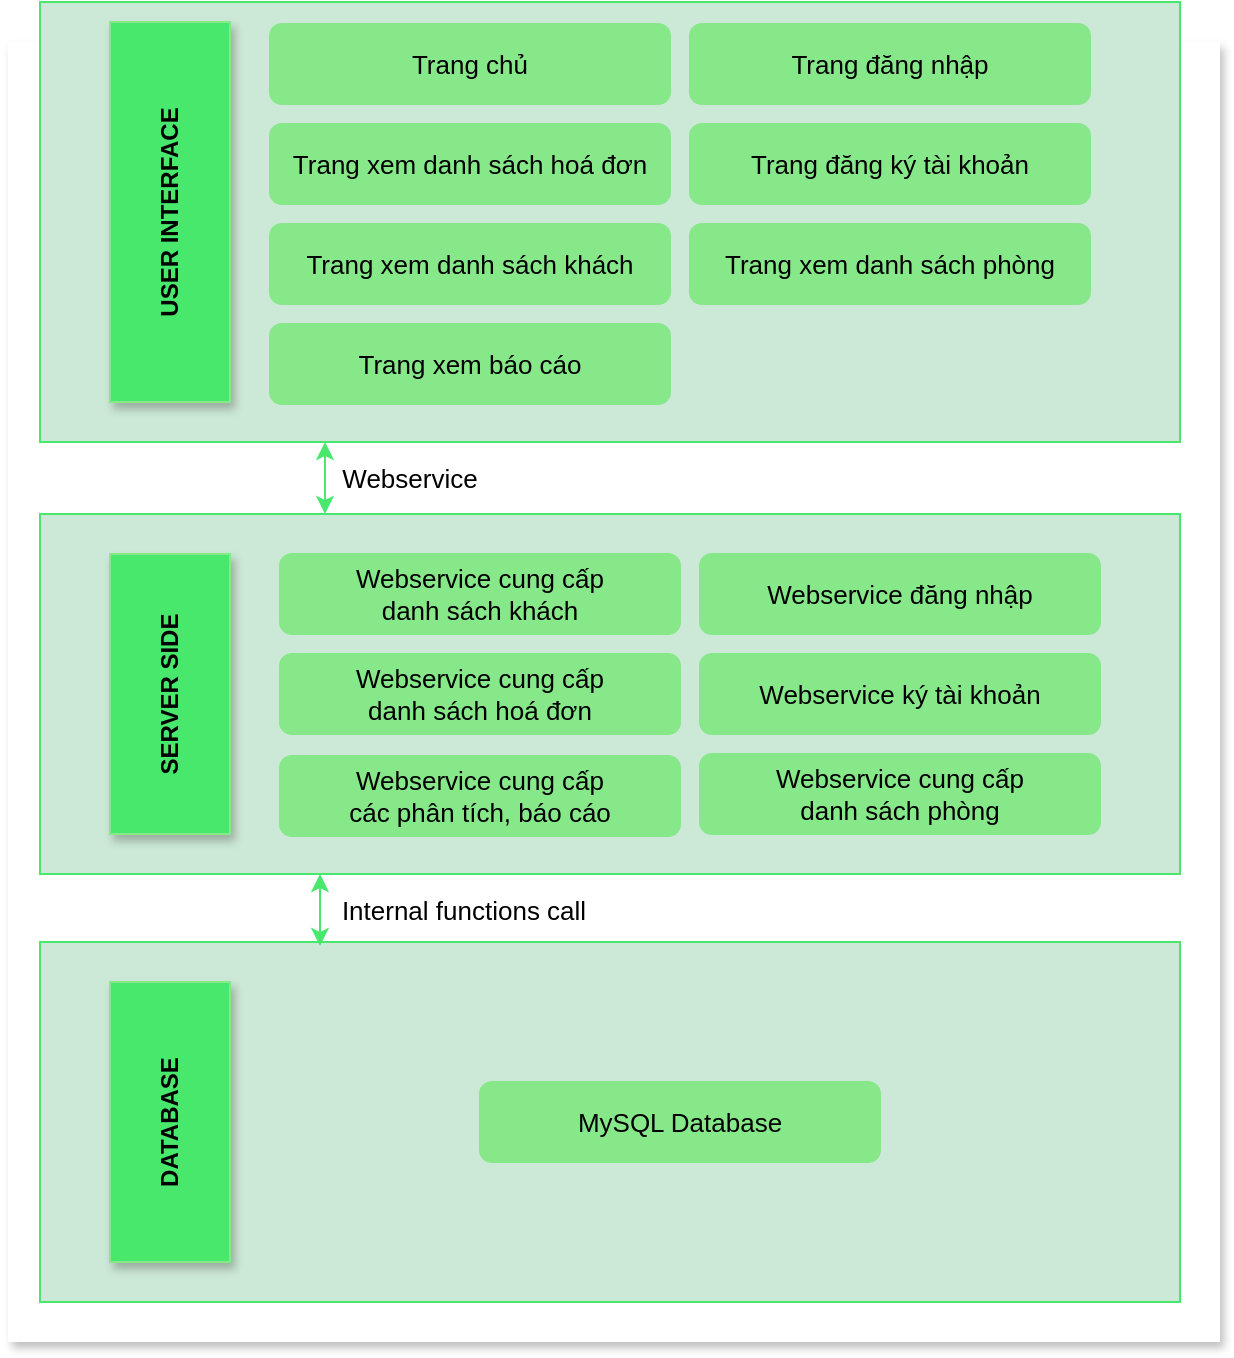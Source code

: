 <mxfile version="20.6.0" type="device"><diagram id="Kzl4vl6l-5x2dkwG4wBp" name="Page-1"><mxGraphModel dx="758" dy="1710" grid="1" gridSize="10" guides="1" tooltips="1" connect="1" arrows="1" fold="1" page="1" pageScale="1" pageWidth="827" pageHeight="1169" math="0" shadow="0"><root><mxCell id="0"/><mxCell id="1" parent="0"/><mxCell id="97GgiNMOUbCL_Ulqe4rl-87" value="" style="rounded=0;whiteSpace=wrap;html=1;shadow=1;glass=0;sketch=0;strokeColor=none;fontSize=13;fontColor=#000000;fillColor=#FFFFFF;" parent="1" vertex="1"><mxGeometry x="414" width="606" height="650" as="geometry"/></mxCell><mxCell id="97GgiNMOUbCL_Ulqe4rl-71" value="" style="rounded=0;whiteSpace=wrap;html=1;shadow=0;glass=0;sketch=0;strokeColor=#48E86D;fontSize=13;fontColor=#000000;fillColor=#CCE8D6;" parent="1" vertex="1"><mxGeometry x="430" y="-20" width="570" height="220" as="geometry"/></mxCell><mxCell id="97GgiNMOUbCL_Ulqe4rl-58" value="&lt;font color=&quot;#000000&quot;&gt;&lt;b&gt;USER INTERFACE&lt;/b&gt;&lt;/font&gt;" style="rounded=0;whiteSpace=wrap;html=1;shadow=1;glass=0;sketch=0;strokeColor=#87E88A;fontColor=#FFFFFF;fillColor=#48E86D;rotation=-90;" parent="1" vertex="1"><mxGeometry x="400" y="55" width="190" height="60" as="geometry"/></mxCell><mxCell id="97GgiNMOUbCL_Ulqe4rl-61" value="Trang xem danh sách phòng" style="rounded=1;whiteSpace=wrap;html=1;shadow=0;glass=0;sketch=0;strokeColor=#87E88A;fontColor=#000000;fillColor=#87E88A;fontStyle=0;fontSize=13;" parent="1" vertex="1"><mxGeometry x="755" y="91" width="200" height="40" as="geometry"/></mxCell><mxCell id="97GgiNMOUbCL_Ulqe4rl-62" value="Trang xem danh sách hoá đơn" style="rounded=1;whiteSpace=wrap;html=1;shadow=0;glass=0;sketch=0;strokeColor=#87E88A;fontColor=#000000;fillColor=#87E88A;fontStyle=0;fontSize=13;" parent="1" vertex="1"><mxGeometry x="545" y="41" width="200" height="40" as="geometry"/></mxCell><mxCell id="97GgiNMOUbCL_Ulqe4rl-63" value="Trang xem danh sách khách" style="rounded=1;whiteSpace=wrap;html=1;shadow=0;glass=0;sketch=0;strokeColor=#87E88A;fontColor=#000000;fillColor=#87E88A;fontStyle=0;fontSize=13;" parent="1" vertex="1"><mxGeometry x="545" y="91" width="200" height="40" as="geometry"/></mxCell><mxCell id="97GgiNMOUbCL_Ulqe4rl-64" value="Trang đăng nhập" style="rounded=1;whiteSpace=wrap;html=1;shadow=0;glass=0;sketch=0;strokeColor=#87E88A;fontColor=#000000;fillColor=#87E88A;fontStyle=0;fontSize=13;" parent="1" vertex="1"><mxGeometry x="755" y="-9" width="200" height="40" as="geometry"/></mxCell><mxCell id="97GgiNMOUbCL_Ulqe4rl-65" value="Trang đăng ký tài khoản" style="rounded=1;whiteSpace=wrap;html=1;shadow=0;glass=0;sketch=0;strokeColor=#87E88A;fontColor=#000000;fillColor=#87E88A;fontStyle=0;fontSize=13;" parent="1" vertex="1"><mxGeometry x="755" y="41" width="200" height="40" as="geometry"/></mxCell><mxCell id="97GgiNMOUbCL_Ulqe4rl-66" value="Trang chủ" style="rounded=1;whiteSpace=wrap;html=1;shadow=0;glass=0;sketch=0;strokeColor=#87E88A;fontColor=#000000;fillColor=#87E88A;fontStyle=0;fontSize=13;" parent="1" vertex="1"><mxGeometry x="545" y="-9" width="200" height="40" as="geometry"/></mxCell><mxCell id="97GgiNMOUbCL_Ulqe4rl-72" value="" style="rounded=0;whiteSpace=wrap;html=1;shadow=0;glass=0;sketch=0;strokeColor=#48E86D;fontSize=13;fontColor=#000000;fillColor=#CCE8D6;" parent="1" vertex="1"><mxGeometry x="430" y="236" width="570" height="180" as="geometry"/></mxCell><mxCell id="97GgiNMOUbCL_Ulqe4rl-73" value="&lt;font color=&quot;#000000&quot;&gt;&lt;b&gt;SERVER SIDE&lt;/b&gt;&lt;/font&gt;" style="rounded=0;whiteSpace=wrap;html=1;shadow=1;glass=0;sketch=0;strokeColor=#87E88A;fontColor=#FFFFFF;fillColor=#48E86D;rotation=-90;" parent="1" vertex="1"><mxGeometry x="425" y="296" width="140" height="60" as="geometry"/></mxCell><mxCell id="97GgiNMOUbCL_Ulqe4rl-74" value="Webservice cung cấp&lt;br&gt;danh sách phòng" style="rounded=1;whiteSpace=wrap;html=1;shadow=0;glass=0;sketch=0;strokeColor=#87E88A;fontColor=#000000;fillColor=#87E88A;fontStyle=0;fontSize=13;" parent="1" vertex="1"><mxGeometry x="760" y="356" width="200" height="40" as="geometry"/></mxCell><mxCell id="97GgiNMOUbCL_Ulqe4rl-75" value="Webservice cung cấp&lt;br&gt;danh sách hoá đơn" style="rounded=1;whiteSpace=wrap;html=1;shadow=0;glass=0;sketch=0;strokeColor=#87E88A;fontColor=#000000;fillColor=#87E88A;fontStyle=0;fontSize=13;" parent="1" vertex="1"><mxGeometry x="550" y="306" width="200" height="40" as="geometry"/></mxCell><mxCell id="97GgiNMOUbCL_Ulqe4rl-76" value="Webservice cung cấp&lt;br&gt;các phân tích, báo cáo" style="rounded=1;whiteSpace=wrap;html=1;shadow=0;glass=0;sketch=0;strokeColor=#87E88A;fontColor=#000000;fillColor=#87E88A;fontStyle=0;fontSize=13;" parent="1" vertex="1"><mxGeometry x="550" y="357" width="200" height="40" as="geometry"/></mxCell><mxCell id="97GgiNMOUbCL_Ulqe4rl-77" value="Webservice đăng nhập" style="rounded=1;whiteSpace=wrap;html=1;shadow=0;glass=0;sketch=0;strokeColor=#87E88A;fontColor=#000000;fillColor=#87E88A;fontStyle=0;fontSize=13;" parent="1" vertex="1"><mxGeometry x="760" y="256" width="200" height="40" as="geometry"/></mxCell><mxCell id="97GgiNMOUbCL_Ulqe4rl-78" value="Webservice ký tài khoản" style="rounded=1;whiteSpace=wrap;html=1;shadow=0;glass=0;sketch=0;strokeColor=#87E88A;fontColor=#000000;fillColor=#87E88A;fontStyle=0;fontSize=13;" parent="1" vertex="1"><mxGeometry x="760" y="306" width="200" height="40" as="geometry"/></mxCell><mxCell id="97GgiNMOUbCL_Ulqe4rl-80" value="" style="rounded=0;whiteSpace=wrap;html=1;shadow=0;glass=0;sketch=0;strokeColor=#48E86D;fontSize=13;fontColor=#000000;fillColor=#CCE8D6;" parent="1" vertex="1"><mxGeometry x="430" y="450" width="570" height="180" as="geometry"/></mxCell><mxCell id="97GgiNMOUbCL_Ulqe4rl-81" value="&lt;font color=&quot;#000000&quot;&gt;&lt;b&gt;DATABASE&lt;/b&gt;&lt;/font&gt;" style="rounded=0;whiteSpace=wrap;html=1;shadow=1;glass=0;sketch=0;strokeColor=#87E88A;fontColor=#FFFFFF;fillColor=#48E86D;rotation=-90;" parent="1" vertex="1"><mxGeometry x="425" y="510" width="140" height="60" as="geometry"/></mxCell><mxCell id="97GgiNMOUbCL_Ulqe4rl-83" value="MySQL Database" style="rounded=1;whiteSpace=wrap;html=1;shadow=0;glass=0;sketch=0;strokeColor=#87E88A;fontColor=#000000;fillColor=#87E88A;fontStyle=0;fontSize=13;" parent="1" vertex="1"><mxGeometry x="650" y="520" width="200" height="40" as="geometry"/></mxCell><mxCell id="97GgiNMOUbCL_Ulqe4rl-88" value="" style="endArrow=classic;startArrow=classic;html=1;rounded=0;fontSize=13;fontColor=#000000;entryX=0.25;entryY=1;entryDx=0;entryDy=0;exitX=0.25;exitY=0;exitDx=0;exitDy=0;strokeColor=#48E86D;" parent="1" source="97GgiNMOUbCL_Ulqe4rl-72" target="97GgiNMOUbCL_Ulqe4rl-71" edge="1"><mxGeometry width="50" height="50" relative="1" as="geometry"><mxPoint x="640" y="310" as="sourcePoint"/><mxPoint x="690" y="260" as="targetPoint"/></mxGeometry></mxCell><mxCell id="97GgiNMOUbCL_Ulqe4rl-89" value="" style="endArrow=classic;startArrow=classic;html=1;rounded=0;fontSize=13;fontColor=#000000;entryX=0.25;entryY=1;entryDx=0;entryDy=0;exitX=0.25;exitY=0;exitDx=0;exitDy=0;strokeColor=#48E86D;" parent="1" edge="1"><mxGeometry width="50" height="50" relative="1" as="geometry"><mxPoint x="570" y="452" as="sourcePoint"/><mxPoint x="570" y="416" as="targetPoint"/></mxGeometry></mxCell><mxCell id="97GgiNMOUbCL_Ulqe4rl-90" value="Webservice" style="text;html=1;strokeColor=none;fillColor=none;align=center;verticalAlign=middle;whiteSpace=wrap;rounded=0;shadow=1;glass=0;sketch=0;fontSize=13;fontColor=#000000;" parent="1" vertex="1"><mxGeometry x="585" y="203" width="60" height="30" as="geometry"/></mxCell><mxCell id="97GgiNMOUbCL_Ulqe4rl-91" value="Internal functions call" style="text;html=1;strokeColor=none;fillColor=none;align=center;verticalAlign=middle;whiteSpace=wrap;rounded=0;shadow=1;glass=0;sketch=0;fontSize=13;fontColor=#000000;" parent="1" vertex="1"><mxGeometry x="578" y="419" width="128" height="30" as="geometry"/></mxCell><mxCell id="sfIHUMcnWfo1RYOSTnRC-1" value="Trang xem báo cáo" style="rounded=1;whiteSpace=wrap;html=1;shadow=0;glass=0;sketch=0;strokeColor=#87E88A;fontColor=#000000;fillColor=#87E88A;fontStyle=0;fontSize=13;" vertex="1" parent="1"><mxGeometry x="545" y="141" width="200" height="40" as="geometry"/></mxCell><mxCell id="sfIHUMcnWfo1RYOSTnRC-2" value="Webservice cung cấp&lt;br&gt;danh sách khách" style="rounded=1;whiteSpace=wrap;html=1;shadow=0;glass=0;sketch=0;strokeColor=#87E88A;fontColor=#000000;fillColor=#87E88A;fontStyle=0;fontSize=13;" vertex="1" parent="1"><mxGeometry x="550" y="256" width="200" height="40" as="geometry"/></mxCell></root></mxGraphModel></diagram></mxfile>